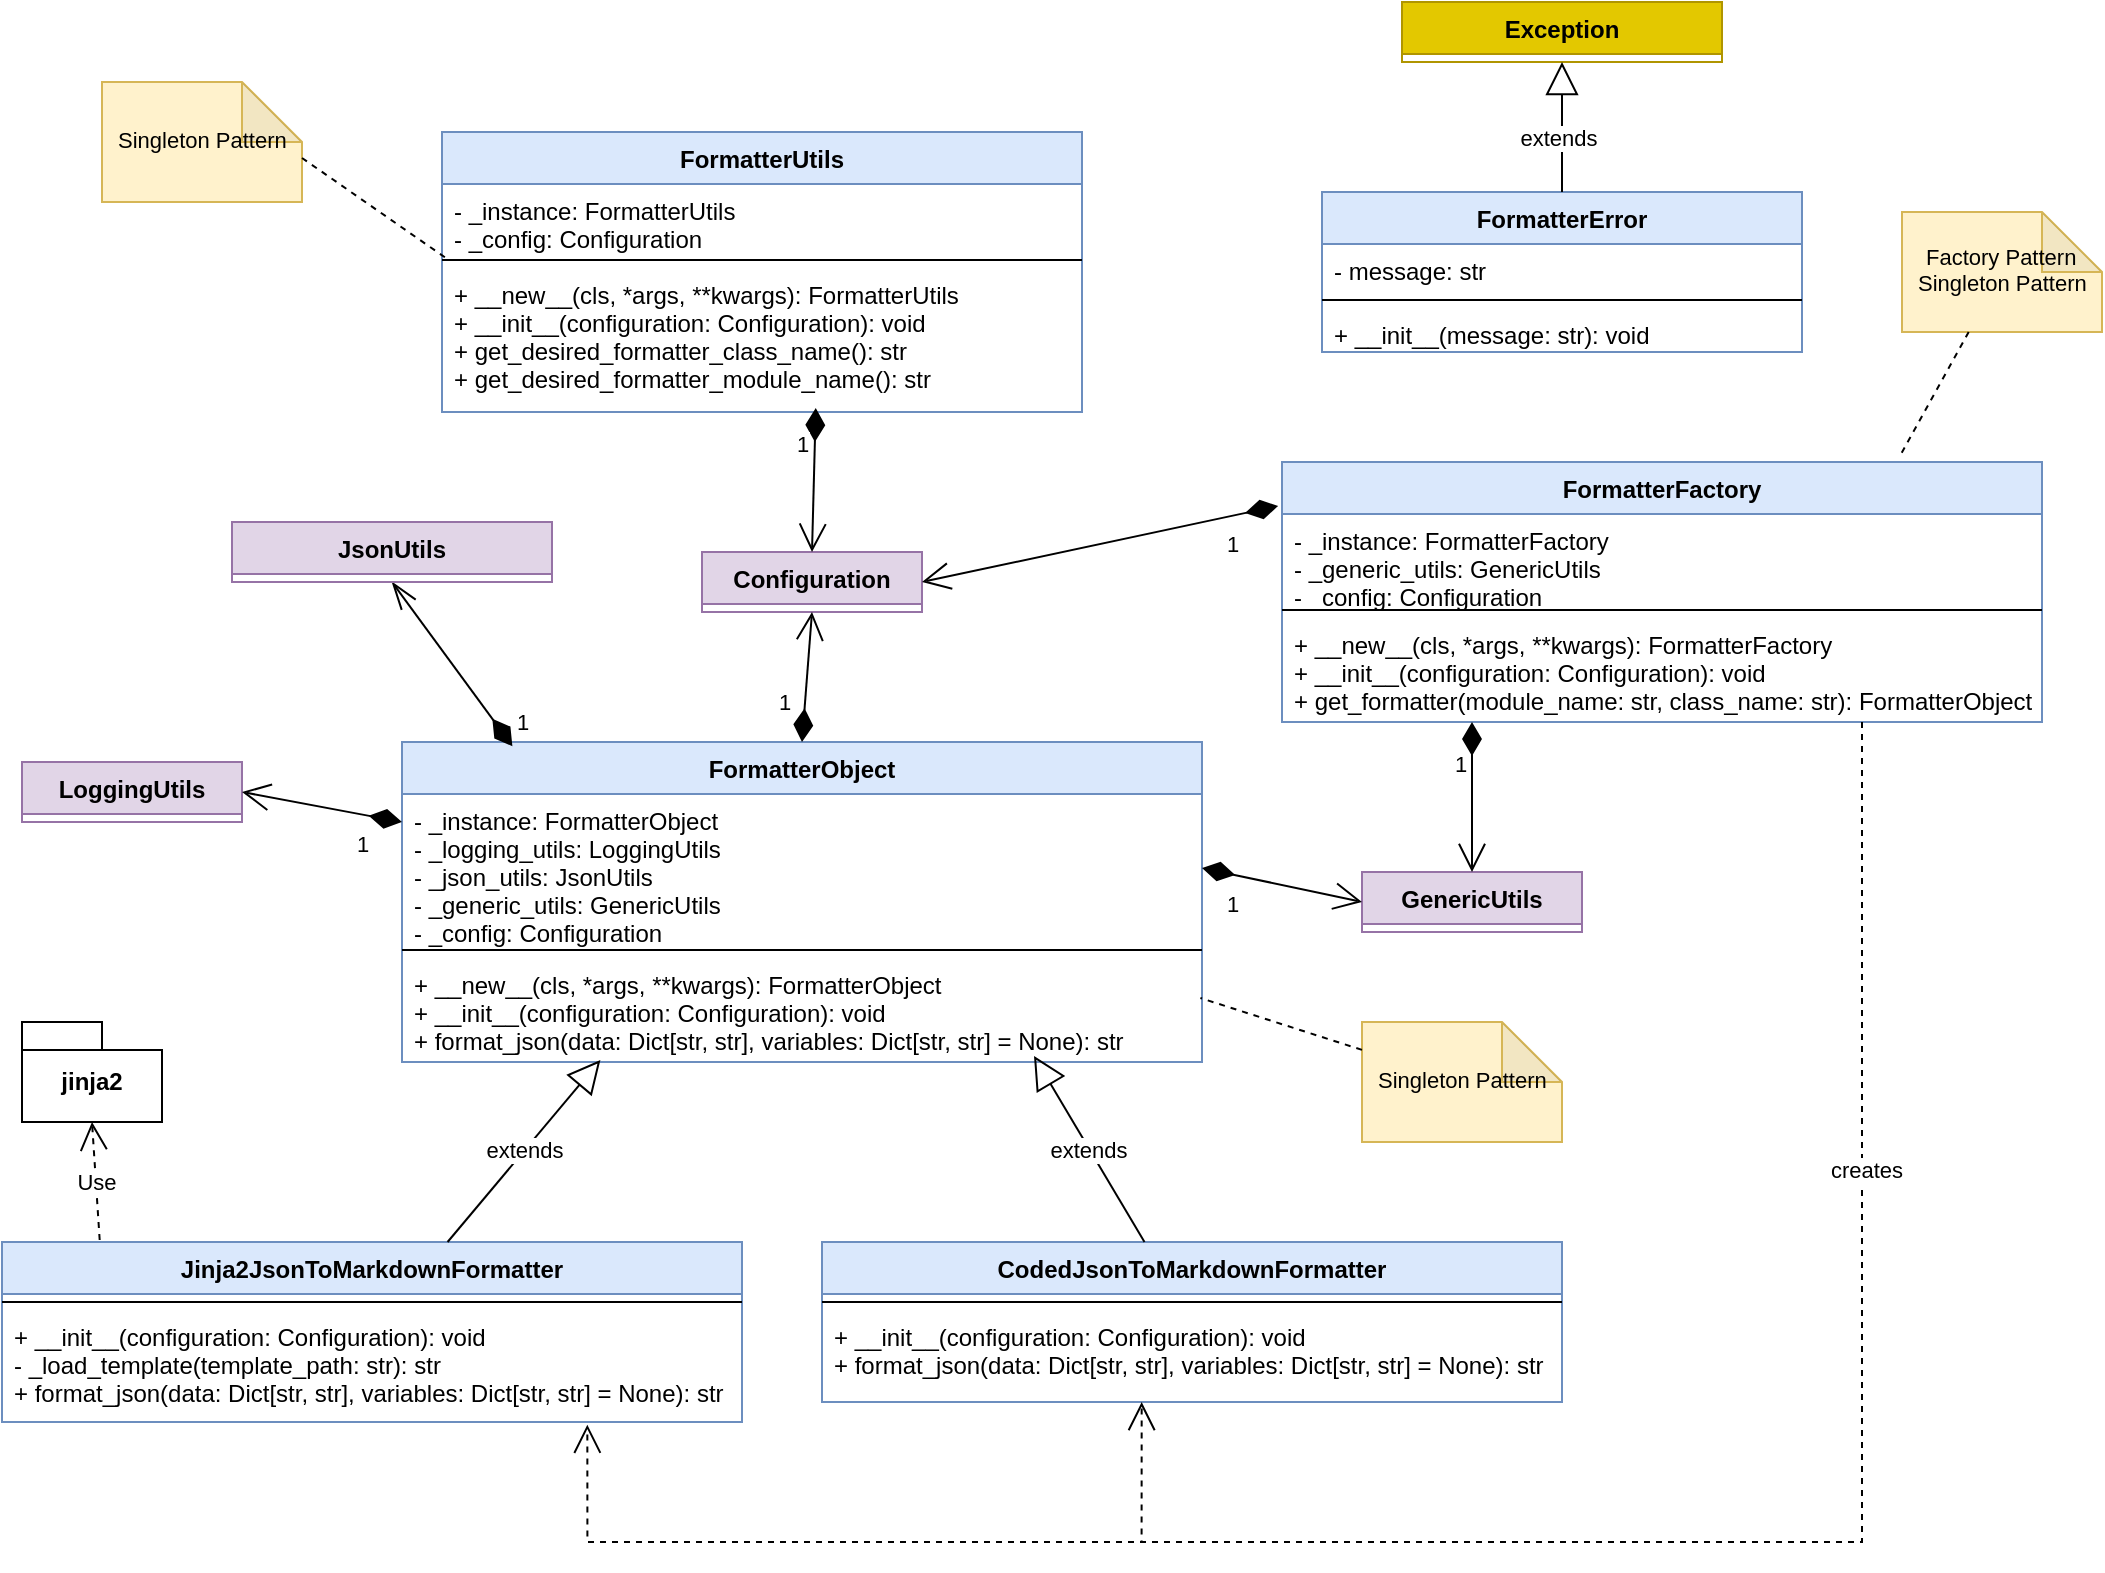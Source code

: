 <mxfile version="26.1.1">
  <diagram id="C5RBs43oDa-KdzZeNtuy" name="Formatter Classes">
    <mxGraphModel dx="1026" dy="686" grid="1" gridSize="10" guides="1" tooltips="1" connect="1" arrows="1" fold="1" page="1" pageScale="1" pageWidth="1100" pageHeight="850" math="0" shadow="0">
      <root>
        <mxCell id="WIyWlLk6GJQsqaUBKTNV-0" />
        <mxCell id="WIyWlLk6GJQsqaUBKTNV-1" parent="WIyWlLk6GJQsqaUBKTNV-0" />
        <mxCell id="LoggingUtils" value="LoggingUtils" style="swimlane;fontStyle=1;align=center;verticalAlign=top;childLayout=stackLayout;horizontal=1;startSize=26;horizontalStack=0;resizeParent=1;resizeParentMax=0;resizeLast=0;collapsible=1;marginBottom=0;fillColor=#e1d5e7;strokeColor=#9673a6;" parent="WIyWlLk6GJQsqaUBKTNV-1" vertex="1" collapsed="1">
          <mxGeometry x="200" y="530" width="110" height="30" as="geometry">
            <mxRectangle x="40" y="40" width="320" height="70" as="alternateBounds" />
          </mxGeometry>
        </mxCell>
        <mxCell id="LoggingUtils-methods" value="+ debug(name: str, message: str, enable_pformat: bool = False): void" style="text;strokeColor=none;fillColor=none;align=left;verticalAlign=top;spacingLeft=4;spacingRight=4;overflow=hidden;rotatable=0;points=[[0,0.5],[1,0.5]];portConstraint=eastwest;" parent="LoggingUtils" vertex="1">
          <mxGeometry y="26" width="320" height="44" as="geometry" />
        </mxCell>
        <mxCell id="GenericUtils" value="GenericUtils" style="swimlane;fontStyle=1;align=center;verticalAlign=top;childLayout=stackLayout;horizontal=1;startSize=26;horizontalStack=0;resizeParent=1;resizeParentMax=0;resizeLast=0;collapsible=1;marginBottom=0;fillColor=#e1d5e7;strokeColor=#9673a6;" parent="WIyWlLk6GJQsqaUBKTNV-1" vertex="1" collapsed="1">
          <mxGeometry x="870" y="585" width="110" height="30" as="geometry">
            <mxRectangle x="40" y="180" width="320" height="70" as="alternateBounds" />
          </mxGeometry>
        </mxCell>
        <mxCell id="GenericUtils-methods" value="+ load_class(module_name: str, class_name: str, package_name: str): type" style="text;strokeColor=none;fillColor=none;align=left;verticalAlign=top;spacingLeft=4;spacingRight=4;overflow=hidden;rotatable=0;points=[[0,0.5],[1,0.5]];portConstraint=eastwest;" parent="GenericUtils" vertex="1">
          <mxGeometry y="26" width="320" height="44" as="geometry" />
        </mxCell>
        <mxCell id="Configuration" value="Configuration" style="swimlane;fontStyle=1;align=center;verticalAlign=top;childLayout=stackLayout;horizontal=1;startSize=26;horizontalStack=0;resizeParent=1;resizeParentMax=0;resizeLast=0;collapsible=1;marginBottom=0;fillColor=#e1d5e7;strokeColor=#9673a6;" parent="WIyWlLk6GJQsqaUBKTNV-1" vertex="1" collapsed="1">
          <mxGeometry x="540" y="425" width="110" height="30" as="geometry">
            <mxRectangle x="400" y="40" width="280" height="70" as="alternateBounds" />
          </mxGeometry>
        </mxCell>
        <mxCell id="Configuration-methods" value="+ str_value(key: str, default: str): str&#xa;+ list_value(key: str, default: list): list" style="text;strokeColor=none;fillColor=none;align=left;verticalAlign=top;spacingLeft=4;spacingRight=4;overflow=hidden;rotatable=0;points=[[0,0.5],[1,0.5]];portConstraint=eastwest;" parent="Configuration" vertex="1">
          <mxGeometry y="26" width="280" height="44" as="geometry" />
        </mxCell>
        <mxCell id="Exception" value="Exception" style="swimlane;fontStyle=1;align=center;verticalAlign=top;childLayout=stackLayout;horizontal=1;startSize=26;horizontalStack=0;resizeParent=1;resizeParentMax=0;resizeLast=0;collapsible=1;marginBottom=0;fillColor=#e3c800;fontColor=#000000;strokeColor=#B09500;" parent="WIyWlLk6GJQsqaUBKTNV-1" vertex="1">
          <mxGeometry x="890" y="150" width="160" height="30" as="geometry" />
        </mxCell>
        <mxCell id="FormatterUtils" value="FormatterUtils" style="swimlane;fontStyle=1;align=center;verticalAlign=top;childLayout=stackLayout;horizontal=1;startSize=26;horizontalStack=0;resizeParent=1;resizeParentMax=0;resizeLast=0;collapsible=1;marginBottom=0;fillColor=#dae8fc;strokeColor=#6c8ebf;" parent="WIyWlLk6GJQsqaUBKTNV-1" vertex="1">
          <mxGeometry x="410" y="215" width="320" height="140" as="geometry" />
        </mxCell>
        <mxCell id="FormatterUtils-attributes" value="- _instance: FormatterUtils&#xa;- _config: Configuration" style="text;strokeColor=none;fillColor=none;align=left;verticalAlign=top;spacingLeft=4;spacingRight=4;overflow=hidden;rotatable=0;points=[[0,0.5],[1,0.5]];portConstraint=eastwest;" parent="FormatterUtils" vertex="1">
          <mxGeometry y="26" width="320" height="34" as="geometry" />
        </mxCell>
        <mxCell id="FormatterUtils-line" value="" style="line;strokeWidth=1;fillColor=none;align=left;verticalAlign=middle;spacingTop=-1;spacingLeft=3;spacingRight=3;rotatable=0;labelPosition=right;points=[];portConstraint=eastwest;" parent="FormatterUtils" vertex="1">
          <mxGeometry y="60" width="320" height="8" as="geometry" />
        </mxCell>
        <mxCell id="FormatterUtils-methods" value="+ __new__(cls, *args, **kwargs): FormatterUtils&#xa;+ __init__(configuration: Configuration): void&#xa;+ get_desired_formatter_class_name(): str&#xa;+ get_desired_formatter_module_name(): str" style="text;strokeColor=none;fillColor=none;align=left;verticalAlign=top;spacingLeft=4;spacingRight=4;overflow=hidden;rotatable=0;points=[[0,0.5],[1,0.5]];portConstraint=eastwest;" parent="FormatterUtils" vertex="1">
          <mxGeometry y="68" width="320" height="72" as="geometry" />
        </mxCell>
        <mxCell id="FormatterError" value="FormatterError" style="swimlane;fontStyle=1;align=center;verticalAlign=top;childLayout=stackLayout;horizontal=1;startSize=26;horizontalStack=0;resizeParent=1;resizeParentMax=0;resizeLast=0;collapsible=1;marginBottom=0;fillColor=#dae8fc;strokeColor=#6c8ebf;" parent="WIyWlLk6GJQsqaUBKTNV-1" vertex="1">
          <mxGeometry x="850" y="245" width="240" height="80" as="geometry" />
        </mxCell>
        <mxCell id="FormatterError-attributes" value="- message: str" style="text;strokeColor=none;fillColor=none;align=left;verticalAlign=top;spacingLeft=4;spacingRight=4;overflow=hidden;rotatable=0;points=[[0,0.5],[1,0.5]];portConstraint=eastwest;" parent="FormatterError" vertex="1">
          <mxGeometry y="26" width="240" height="24" as="geometry" />
        </mxCell>
        <mxCell id="FormatterError-line" value="" style="line;strokeWidth=1;fillColor=none;align=left;verticalAlign=middle;spacingTop=-1;spacingLeft=3;spacingRight=3;rotatable=0;labelPosition=right;points=[];portConstraint=eastwest;" parent="FormatterError" vertex="1">
          <mxGeometry y="50" width="240" height="8" as="geometry" />
        </mxCell>
        <mxCell id="FormatterError-methods" value="+ __init__(message: str): void" style="text;strokeColor=none;fillColor=none;align=left;verticalAlign=top;spacingLeft=4;spacingRight=4;overflow=hidden;rotatable=0;points=[[0,0.5],[1,0.5]];portConstraint=eastwest;" parent="FormatterError" vertex="1">
          <mxGeometry y="58" width="240" height="22" as="geometry" />
        </mxCell>
        <mxCell id="FormatterFactory" value="FormatterFactory" style="swimlane;fontStyle=1;align=center;verticalAlign=top;childLayout=stackLayout;horizontal=1;startSize=26;horizontalStack=0;resizeParent=1;resizeParentMax=0;resizeLast=0;collapsible=1;marginBottom=0;fillColor=#dae8fc;strokeColor=#6c8ebf;" parent="WIyWlLk6GJQsqaUBKTNV-1" vertex="1">
          <mxGeometry x="830" y="380" width="380" height="130" as="geometry" />
        </mxCell>
        <mxCell id="FormatterFactory-attributes" value="- _instance: FormatterFactory&#xa;- _generic_utils: GenericUtils&#xa;- _config: Configuration" style="text;strokeColor=none;fillColor=none;align=left;verticalAlign=top;spacingLeft=4;spacingRight=4;overflow=hidden;rotatable=0;points=[[0,0.5],[1,0.5]];portConstraint=eastwest;" parent="FormatterFactory" vertex="1">
          <mxGeometry y="26" width="380" height="44" as="geometry" />
        </mxCell>
        <mxCell id="FormatterFactory-line" value="" style="line;strokeWidth=1;fillColor=none;align=left;verticalAlign=middle;spacingTop=-1;spacingLeft=3;spacingRight=3;rotatable=0;labelPosition=right;points=[];portConstraint=eastwest;" parent="FormatterFactory" vertex="1">
          <mxGeometry y="70" width="380" height="8" as="geometry" />
        </mxCell>
        <mxCell id="FormatterFactory-methods" value="+ __new__(cls, *args, **kwargs): FormatterFactory&#xa;+ __init__(configuration: Configuration): void&#xa;+ get_formatter(module_name: str, class_name: str): FormatterObject" style="text;strokeColor=none;fillColor=none;align=left;verticalAlign=top;spacingLeft=4;spacingRight=4;overflow=hidden;rotatable=0;points=[[0,0.5],[1,0.5]];portConstraint=eastwest;" parent="FormatterFactory" vertex="1">
          <mxGeometry y="78" width="380" height="52" as="geometry" />
        </mxCell>
        <mxCell id="FormatterObject" value="FormatterObject" style="swimlane;fontStyle=1;align=center;verticalAlign=top;childLayout=stackLayout;horizontal=1;startSize=26;horizontalStack=0;resizeParent=1;resizeParentMax=0;resizeLast=0;collapsible=1;marginBottom=0;fillColor=#dae8fc;strokeColor=#6c8ebf;" parent="WIyWlLk6GJQsqaUBKTNV-1" vertex="1">
          <mxGeometry x="390" y="520" width="400" height="160" as="geometry" />
        </mxCell>
        <mxCell id="FormatterObject-attributes" value="- _instance: FormatterObject&#xa;- _logging_utils: LoggingUtils&#xa;- _json_utils: JsonUtils&#xa;- _generic_utils: GenericUtils&#xa;- _config: Configuration" style="text;strokeColor=none;fillColor=none;align=left;verticalAlign=top;spacingLeft=4;spacingRight=4;overflow=hidden;rotatable=0;points=[[0,0.5],[1,0.5]];portConstraint=eastwest;" parent="FormatterObject" vertex="1">
          <mxGeometry y="26" width="400" height="74" as="geometry" />
        </mxCell>
        <mxCell id="FormatterObject-line" value="" style="line;strokeWidth=1;fillColor=none;align=left;verticalAlign=middle;spacingTop=-1;spacingLeft=3;spacingRight=3;rotatable=0;labelPosition=right;points=[];portConstraint=eastwest;" parent="FormatterObject" vertex="1">
          <mxGeometry y="100" width="400" height="8" as="geometry" />
        </mxCell>
        <mxCell id="FormatterObject-methods" value="+ __new__(cls, *args, **kwargs): FormatterObject&#xa;+ __init__(configuration: Configuration): void&#xa;+ format_json(data: Dict[str, str], variables: Dict[str, str] = None): str" style="text;strokeColor=none;fillColor=none;align=left;verticalAlign=top;spacingLeft=4;spacingRight=4;overflow=hidden;rotatable=0;points=[[0,0.5],[1,0.5]];portConstraint=eastwest;" parent="FormatterObject" vertex="1">
          <mxGeometry y="108" width="400" height="52" as="geometry" />
        </mxCell>
        <mxCell id="Jinja2JsonToMarkdownFormatter" value="Jinja2JsonToMarkdownFormatter" style="swimlane;fontStyle=1;align=center;verticalAlign=top;childLayout=stackLayout;horizontal=1;startSize=26;horizontalStack=0;resizeParent=1;resizeParentMax=0;resizeLast=0;collapsible=1;marginBottom=0;fillColor=#dae8fc;strokeColor=#6c8ebf;" parent="WIyWlLk6GJQsqaUBKTNV-1" vertex="1">
          <mxGeometry x="190" y="770" width="370" height="90" as="geometry" />
        </mxCell>
        <mxCell id="Jinja2JsonToMarkdownFormatter-line" value="" style="line;strokeWidth=1;fillColor=none;align=left;verticalAlign=middle;spacingTop=-1;spacingLeft=3;spacingRight=3;rotatable=0;labelPosition=right;points=[];portConstraint=eastwest;" parent="Jinja2JsonToMarkdownFormatter" vertex="1">
          <mxGeometry y="26" width="370" height="8" as="geometry" />
        </mxCell>
        <mxCell id="Jinja2JsonToMarkdownFormatter-methods" value="+ __init__(configuration: Configuration): void&#xa;- _load_template(template_path: str): str&#xa;+ format_json(data: Dict[str, str], variables: Dict[str, str] = None): str" style="text;strokeColor=none;fillColor=none;align=left;verticalAlign=top;spacingLeft=4;spacingRight=4;overflow=hidden;rotatable=0;points=[[0,0.5],[1,0.5]];portConstraint=eastwest;" parent="Jinja2JsonToMarkdownFormatter" vertex="1">
          <mxGeometry y="34" width="370" height="56" as="geometry" />
        </mxCell>
        <mxCell id="CodedJsonToMarkdownFormatter" value="CodedJsonToMarkdownFormatter" style="swimlane;fontStyle=1;align=center;verticalAlign=top;childLayout=stackLayout;horizontal=1;startSize=26;horizontalStack=0;resizeParent=1;resizeParentMax=0;resizeLast=0;collapsible=1;marginBottom=0;fillColor=#dae8fc;strokeColor=#6c8ebf;" parent="WIyWlLk6GJQsqaUBKTNV-1" vertex="1">
          <mxGeometry x="600" y="770" width="370" height="80" as="geometry" />
        </mxCell>
        <mxCell id="CodedJsonToMarkdownFormatter-line" value="" style="line;strokeWidth=1;fillColor=none;align=left;verticalAlign=middle;spacingTop=-1;spacingLeft=3;spacingRight=3;rotatable=0;labelPosition=right;points=[];portConstraint=eastwest;" parent="CodedJsonToMarkdownFormatter" vertex="1">
          <mxGeometry y="26" width="370" height="8" as="geometry" />
        </mxCell>
        <mxCell id="CodedJsonToMarkdownFormatter-methods" value="+ __init__(configuration: Configuration): void&#xa;+ format_json(data: Dict[str, str], variables: Dict[str, str] = None): str" style="text;strokeColor=none;fillColor=none;align=left;verticalAlign=top;spacingLeft=4;spacingRight=4;overflow=hidden;rotatable=0;points=[[0,0.5],[1,0.5]];portConstraint=eastwest;" parent="CodedJsonToMarkdownFormatter" vertex="1">
          <mxGeometry y="34" width="370" height="46" as="geometry" />
        </mxCell>
        <mxCell id="inheritException" value="" style="endArrow=block;endSize=14;endFill=0;html=1;exitX=0.5;exitY=0;exitDx=0;exitDy=0;entryX=0.5;entryY=1;entryDx=0;entryDy=0;edgeStyle=orthogonalEdgeStyle;" parent="WIyWlLk6GJQsqaUBKTNV-1" source="FormatterError" target="Exception" edge="1">
          <mxGeometry width="160" relative="1" as="geometry">
            <mxPoint x="340" y="790" as="sourcePoint" />
            <mxPoint x="500" y="790" as="targetPoint" />
          </mxGeometry>
        </mxCell>
        <mxCell id="R6Kt-xQA-DNofmsM7JSM-7" value="extends" style="edgeLabel;html=1;align=center;verticalAlign=middle;resizable=0;points=[];" parent="inheritException" vertex="1" connectable="0">
          <mxGeometry x="-0.153" y="2" relative="1" as="geometry">
            <mxPoint as="offset" />
          </mxGeometry>
        </mxCell>
        <mxCell id="comp1" value="" style="endArrow=diamondThin;endFill=1;endSize=14;html=1;exitX=0.5;exitY=0;exitDx=0;exitDy=0;entryX=0.584;entryY=0.972;entryDx=0;entryDy=0;entryPerimeter=0;startArrow=open;startFill=0;startSize=12;" parent="WIyWlLk6GJQsqaUBKTNV-1" source="Configuration" target="FormatterUtils-methods" edge="1">
          <mxGeometry width="160" relative="1" as="geometry">
            <mxPoint x="330" y="400" as="sourcePoint" />
            <mxPoint x="490" y="400" as="targetPoint" />
          </mxGeometry>
        </mxCell>
        <mxCell id="comp1-label" value="1" style="edgeLabel;html=1;align=center;verticalAlign=middle;resizable=0;points=[];" parent="comp1" vertex="1" connectable="0">
          <mxGeometry x="-0.8" y="1" relative="1" as="geometry">
            <mxPoint x="-4" y="-47" as="offset" />
          </mxGeometry>
        </mxCell>
        <mxCell id="comp2" value="" style="endArrow=diamondThin;endFill=1;endSize=14;html=1;exitX=1;exitY=0.5;exitDx=0;exitDy=0;entryX=-0.005;entryY=0.169;entryDx=0;entryDy=0;entryPerimeter=0;startArrow=open;startFill=0;startSize=12;" parent="WIyWlLk6GJQsqaUBKTNV-1" source="Configuration" target="FormatterFactory" edge="1">
          <mxGeometry width="160" relative="1" as="geometry">
            <mxPoint x="330" y="400" as="sourcePoint" />
            <mxPoint x="490" y="400" as="targetPoint" />
          </mxGeometry>
        </mxCell>
        <mxCell id="comp2-label" value="1" style="edgeLabel;html=1;align=center;verticalAlign=middle;resizable=0;points=[];" parent="comp2" vertex="1" connectable="0">
          <mxGeometry x="-0.8" y="1" relative="1" as="geometry">
            <mxPoint x="137" y="-15" as="offset" />
          </mxGeometry>
        </mxCell>
        <mxCell id="comp3" value="" style="endArrow=diamondThin;endFill=1;endSize=14;html=1;exitX=1;exitY=0.5;exitDx=0;exitDy=0;entryX=0;entryY=0.25;entryDx=0;entryDy=0;startArrow=open;startFill=0;startSize=12;" parent="WIyWlLk6GJQsqaUBKTNV-1" source="LoggingUtils" target="FormatterObject" edge="1">
          <mxGeometry width="160" relative="1" as="geometry">
            <mxPoint x="330" y="400" as="sourcePoint" />
            <mxPoint x="490" y="400" as="targetPoint" />
          </mxGeometry>
        </mxCell>
        <mxCell id="comp3-label" value="1" style="edgeLabel;html=1;align=center;verticalAlign=middle;resizable=0;points=[];" parent="comp3" vertex="1" connectable="0">
          <mxGeometry x="-0.8" y="1" relative="1" as="geometry">
            <mxPoint x="52" y="25" as="offset" />
          </mxGeometry>
        </mxCell>
        <mxCell id="comp4" value="" style="endArrow=diamondThin;endFill=1;endSize=14;html=1;entryX=0.138;entryY=0.013;entryDx=0;entryDy=0;entryPerimeter=0;startArrow=openThin;startFill=0;startSize=12;exitX=0.5;exitY=1;exitDx=0;exitDy=0;" parent="WIyWlLk6GJQsqaUBKTNV-1" source="JsonUtils" target="FormatterObject" edge="1">
          <mxGeometry width="160" relative="1" as="geometry">
            <mxPoint x="390" y="450" as="sourcePoint" />
            <mxPoint x="490" y="400" as="targetPoint" />
          </mxGeometry>
        </mxCell>
        <mxCell id="WywHdnLFUjQe2zLAojK8-9" value="1" style="edgeLabel;html=1;align=center;verticalAlign=middle;resizable=0;points=[];" parent="comp4" vertex="1" connectable="0">
          <mxGeometry x="-0.919" y="1" relative="1" as="geometry">
            <mxPoint x="62" y="67" as="offset" />
          </mxGeometry>
        </mxCell>
        <mxCell id="comp5" value="" style="endArrow=diamondThin;endFill=1;endSize=14;html=1;exitX=0;exitY=0.5;exitDx=0;exitDy=0;entryX=1;entryY=0.5;entryDx=0;entryDy=0;startArrow=open;startFill=0;startSize=12;" parent="WIyWlLk6GJQsqaUBKTNV-1" source="GenericUtils" target="FormatterObject-attributes" edge="1">
          <mxGeometry width="160" relative="1" as="geometry">
            <mxPoint x="330" y="400" as="sourcePoint" />
            <mxPoint x="490" y="400" as="targetPoint" />
          </mxGeometry>
        </mxCell>
        <mxCell id="comp5-label" value="1" style="edgeLabel;html=1;align=center;verticalAlign=middle;resizable=0;points=[];" parent="comp5" vertex="1" connectable="0">
          <mxGeometry x="-0.8" y="1" relative="1" as="geometry">
            <mxPoint x="-57" y="1" as="offset" />
          </mxGeometry>
        </mxCell>
        <mxCell id="comp6" value="" style="endArrow=diamondThin;endFill=1;endSize=14;html=1;exitX=0.5;exitY=0;exitDx=0;exitDy=0;entryX=0.25;entryY=1;entryDx=0;entryDy=0;startArrow=open;startFill=0;startSize=12;" parent="WIyWlLk6GJQsqaUBKTNV-1" source="GenericUtils" target="FormatterFactory" edge="1">
          <mxGeometry width="160" relative="1" as="geometry">
            <mxPoint x="330" y="400" as="sourcePoint" />
            <mxPoint x="490" y="400" as="targetPoint" />
          </mxGeometry>
        </mxCell>
        <mxCell id="comp6-label" value="1" style="edgeLabel;html=1;align=center;verticalAlign=middle;resizable=0;points=[];" parent="comp6" vertex="1" connectable="0">
          <mxGeometry x="-0.8" y="1" relative="1" as="geometry">
            <mxPoint x="-5" y="-47" as="offset" />
          </mxGeometry>
        </mxCell>
        <mxCell id="comp7" value="" style="endArrow=diamondThin;endFill=1;endSize=14;html=1;exitX=0.5;exitY=1;exitDx=0;exitDy=0;entryX=0.5;entryY=0;entryDx=0;entryDy=0;startArrow=open;startFill=0;startSize=12;" parent="WIyWlLk6GJQsqaUBKTNV-1" source="Configuration" target="FormatterObject" edge="1">
          <mxGeometry width="160" relative="1" as="geometry">
            <mxPoint x="330" y="400" as="sourcePoint" />
            <mxPoint x="490" y="400" as="targetPoint" />
          </mxGeometry>
        </mxCell>
        <mxCell id="comp7-label" value="1" style="edgeLabel;html=1;align=center;verticalAlign=middle;resizable=0;points=[];" parent="comp7" vertex="1" connectable="0">
          <mxGeometry x="-0.8" y="1" relative="1" as="geometry">
            <mxPoint x="-15" y="38" as="offset" />
          </mxGeometry>
        </mxCell>
        <mxCell id="WywHdnLFUjQe2zLAojK8-5" value="extends" style="edgeStyle=none;rounded=0;orthogonalLoop=1;jettySize=auto;html=1;entryX=0.248;entryY=0.981;entryDx=0;entryDy=0;entryPerimeter=0;endArrow=block;endFill=0;endSize=14;" parent="WIyWlLk6GJQsqaUBKTNV-1" source="Jinja2JsonToMarkdownFormatter" target="FormatterObject-methods" edge="1">
          <mxGeometry relative="1" as="geometry" />
        </mxCell>
        <mxCell id="WywHdnLFUjQe2zLAojK8-6" style="edgeStyle=none;rounded=0;orthogonalLoop=1;jettySize=auto;html=1;entryX=0.79;entryY=0.942;entryDx=0;entryDy=0;entryPerimeter=0;endArrow=block;endFill=0;endSize=14;" parent="WIyWlLk6GJQsqaUBKTNV-1" source="CodedJsonToMarkdownFormatter" target="FormatterObject-methods" edge="1">
          <mxGeometry relative="1" as="geometry" />
        </mxCell>
        <mxCell id="R6Kt-xQA-DNofmsM7JSM-8" value="extends" style="edgeLabel;html=1;align=center;verticalAlign=middle;resizable=0;points=[];" parent="WywHdnLFUjQe2zLAojK8-6" vertex="1" connectable="0">
          <mxGeometry x="0.012" y="1" relative="1" as="geometry">
            <mxPoint as="offset" />
          </mxGeometry>
        </mxCell>
        <mxCell id="JsonUtils" value="JsonUtils" style="swimlane;fontStyle=1;align=center;verticalAlign=top;childLayout=stackLayout;horizontal=1;startSize=26;horizontalStack=0;resizeParent=1;resizeParentMax=0;resizeLast=0;collapsible=1;marginBottom=0;fillColor=#e1d5e7;strokeColor=#9673a6;" parent="WIyWlLk6GJQsqaUBKTNV-1" vertex="1">
          <mxGeometry x="305" y="410" width="160" height="30" as="geometry" />
        </mxCell>
        <mxCell id="R6Kt-xQA-DNofmsM7JSM-0" value="Singleton Pattern" style="shape=note;whiteSpace=wrap;html=1;backgroundOutline=1;darkOpacity=0.05;rotation=270;flipH=0;flipV=1;fillColor=#fff2cc;strokeColor=#d6b656;textDirection=vertical-lr;fontSize=11;" parent="WIyWlLk6GJQsqaUBKTNV-1" vertex="1">
          <mxGeometry x="890" y="640" width="60" height="100" as="geometry" />
        </mxCell>
        <mxCell id="R6Kt-xQA-DNofmsM7JSM-1" style="rounded=0;orthogonalLoop=1;jettySize=auto;html=1;entryX=0.998;entryY=0.385;entryDx=0;entryDy=0;entryPerimeter=0;endArrow=none;startFill=0;dashed=1;" parent="WIyWlLk6GJQsqaUBKTNV-1" source="R6Kt-xQA-DNofmsM7JSM-0" target="FormatterObject-methods" edge="1">
          <mxGeometry relative="1" as="geometry" />
        </mxCell>
        <mxCell id="R6Kt-xQA-DNofmsM7JSM-2" value="&lt;div&gt;Singleton Pattern&lt;/div&gt;Factory Pattern" style="shape=note;whiteSpace=wrap;html=1;backgroundOutline=1;darkOpacity=0.05;rotation=270;flipH=0;flipV=1;fillColor=#fff2cc;strokeColor=#d6b656;textDirection=vertical-lr;fontSize=11;" parent="WIyWlLk6GJQsqaUBKTNV-1" vertex="1">
          <mxGeometry x="1160" y="235" width="60" height="100" as="geometry" />
        </mxCell>
        <mxCell id="R6Kt-xQA-DNofmsM7JSM-4" style="rounded=0;orthogonalLoop=1;jettySize=auto;html=1;dashed=1;endArrow=none;startFill=0;entryX=0.813;entryY=-0.023;entryDx=0;entryDy=0;entryPerimeter=0;" parent="WIyWlLk6GJQsqaUBKTNV-1" source="R6Kt-xQA-DNofmsM7JSM-2" target="FormatterFactory" edge="1">
          <mxGeometry relative="1" as="geometry">
            <mxPoint x="1150" y="380" as="targetPoint" />
          </mxGeometry>
        </mxCell>
        <mxCell id="XlueOlKc162Obbzx5k_F-0" value="jinja2" style="shape=folder;fontStyle=1;spacingTop=10;tabWidth=40;tabHeight=14;tabPosition=left;html=1;whiteSpace=wrap;" parent="WIyWlLk6GJQsqaUBKTNV-1" vertex="1">
          <mxGeometry x="200" y="660" width="70" height="50" as="geometry" />
        </mxCell>
        <mxCell id="XlueOlKc162Obbzx5k_F-1" value="Use" style="endArrow=open;endSize=12;dashed=1;html=1;rounded=0;entryX=0.5;entryY=1;entryDx=0;entryDy=0;entryPerimeter=0;exitX=0.132;exitY=-0.011;exitDx=0;exitDy=0;exitPerimeter=0;" parent="WIyWlLk6GJQsqaUBKTNV-1" source="Jinja2JsonToMarkdownFormatter" target="XlueOlKc162Obbzx5k_F-0" edge="1">
          <mxGeometry width="160" relative="1" as="geometry">
            <mxPoint x="80" y="710" as="sourcePoint" />
            <mxPoint x="240" y="710" as="targetPoint" />
          </mxGeometry>
        </mxCell>
        <mxCell id="MKq4LAPIszceC8ej-Oz2-2" style="edgeStyle=orthogonalEdgeStyle;rounded=0;orthogonalLoop=1;jettySize=auto;html=1;entryX=0.432;entryY=1;entryDx=0;entryDy=0;entryPerimeter=0;endSize=12;dashed=1;endArrow=open;endFill=0;" parent="WIyWlLk6GJQsqaUBKTNV-1" source="FormatterFactory" target="CodedJsonToMarkdownFormatter-methods" edge="1">
          <mxGeometry relative="1" as="geometry">
            <Array as="points">
              <mxPoint x="1120" y="920" />
              <mxPoint x="760" y="920" />
            </Array>
          </mxGeometry>
        </mxCell>
        <mxCell id="MKq4LAPIszceC8ej-Oz2-0" style="edgeStyle=orthogonalEdgeStyle;rounded=0;orthogonalLoop=1;jettySize=auto;html=1;entryX=0.791;entryY=1.024;entryDx=0;entryDy=0;entryPerimeter=0;endSize=12;dashed=1;endArrow=open;endFill=0;" parent="WIyWlLk6GJQsqaUBKTNV-1" source="FormatterFactory" target="Jinja2JsonToMarkdownFormatter-methods" edge="1">
          <mxGeometry relative="1" as="geometry">
            <Array as="points">
              <mxPoint x="1120" y="920" />
              <mxPoint x="483" y="920" />
            </Array>
          </mxGeometry>
        </mxCell>
        <mxCell id="MKq4LAPIszceC8ej-Oz2-1" value="creates" style="edgeLabel;html=1;align=center;verticalAlign=middle;resizable=0;points=[];" parent="MKq4LAPIszceC8ej-Oz2-0" vertex="1" connectable="0">
          <mxGeometry x="-0.595" y="2" relative="1" as="geometry">
            <mxPoint as="offset" />
          </mxGeometry>
        </mxCell>
        <mxCell id="DLjrTd6U8MhVlY8fL_aH-0" value="Singleton Pattern" style="shape=note;whiteSpace=wrap;html=1;backgroundOutline=1;darkOpacity=0.05;rotation=270;flipH=0;flipV=1;fillColor=#fff2cc;strokeColor=#d6b656;textDirection=vertical-lr;fontSize=11;" vertex="1" parent="WIyWlLk6GJQsqaUBKTNV-1">
          <mxGeometry x="260" y="170" width="60" height="100" as="geometry" />
        </mxCell>
        <mxCell id="DLjrTd6U8MhVlY8fL_aH-1" style="rounded=0;orthogonalLoop=1;jettySize=auto;html=1;entryX=0.006;entryY=1.088;entryDx=0;entryDy=0;entryPerimeter=0;exitX=0.367;exitY=0;exitDx=0;exitDy=0;exitPerimeter=0;endArrow=none;startFill=0;dashed=1;" edge="1" parent="WIyWlLk6GJQsqaUBKTNV-1" source="DLjrTd6U8MhVlY8fL_aH-0" target="FormatterUtils-attributes">
          <mxGeometry relative="1" as="geometry" />
        </mxCell>
      </root>
    </mxGraphModel>
  </diagram>
</mxfile>
